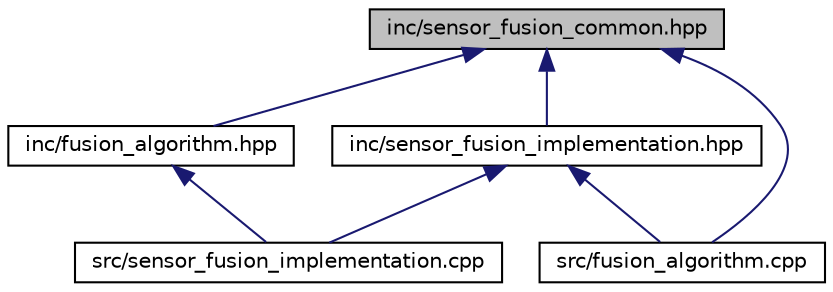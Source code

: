digraph "inc/sensor_fusion_common.hpp"
{
  edge [fontname="Helvetica",fontsize="10",labelfontname="Helvetica",labelfontsize="10"];
  node [fontname="Helvetica",fontsize="10",shape=record];
  Node12 [label="inc/sensor_fusion_common.hpp",height=0.2,width=0.4,color="black", fillcolor="grey75", style="filled", fontcolor="black"];
  Node12 -> Node13 [dir="back",color="midnightblue",fontsize="10",style="solid"];
  Node13 [label="inc/fusion_algorithm.hpp",height=0.2,width=0.4,color="black", fillcolor="white", style="filled",URL="$fusion__algorithm_8hpp.html",tooltip="Fusion functions declarations. "];
  Node13 -> Node14 [dir="back",color="midnightblue",fontsize="10",style="solid"];
  Node14 [label="src/sensor_fusion_implementation.cpp",height=0.2,width=0.4,color="black", fillcolor="white", style="filled",URL="$sensor__fusion__implementation_8cpp.html",tooltip="Contains the implementations of the input parsing and output functions. "];
  Node12 -> Node15 [dir="back",color="midnightblue",fontsize="10",style="solid"];
  Node15 [label="inc/sensor_fusion_implementation.hpp",height=0.2,width=0.4,color="black", fillcolor="white", style="filled",URL="$sensor__fusion__implementation_8hpp.html",tooltip="Fusion top level function. "];
  Node15 -> Node16 [dir="back",color="midnightblue",fontsize="10",style="solid"];
  Node16 [label="src/fusion_algorithm.cpp",height=0.2,width=0.4,color="black", fillcolor="white", style="filled",URL="$fusion__algorithm_8cpp.html",tooltip="contains the implementation of the sensor fusion algorithm "];
  Node15 -> Node14 [dir="back",color="midnightblue",fontsize="10",style="solid"];
  Node12 -> Node16 [dir="back",color="midnightblue",fontsize="10",style="solid"];
}
